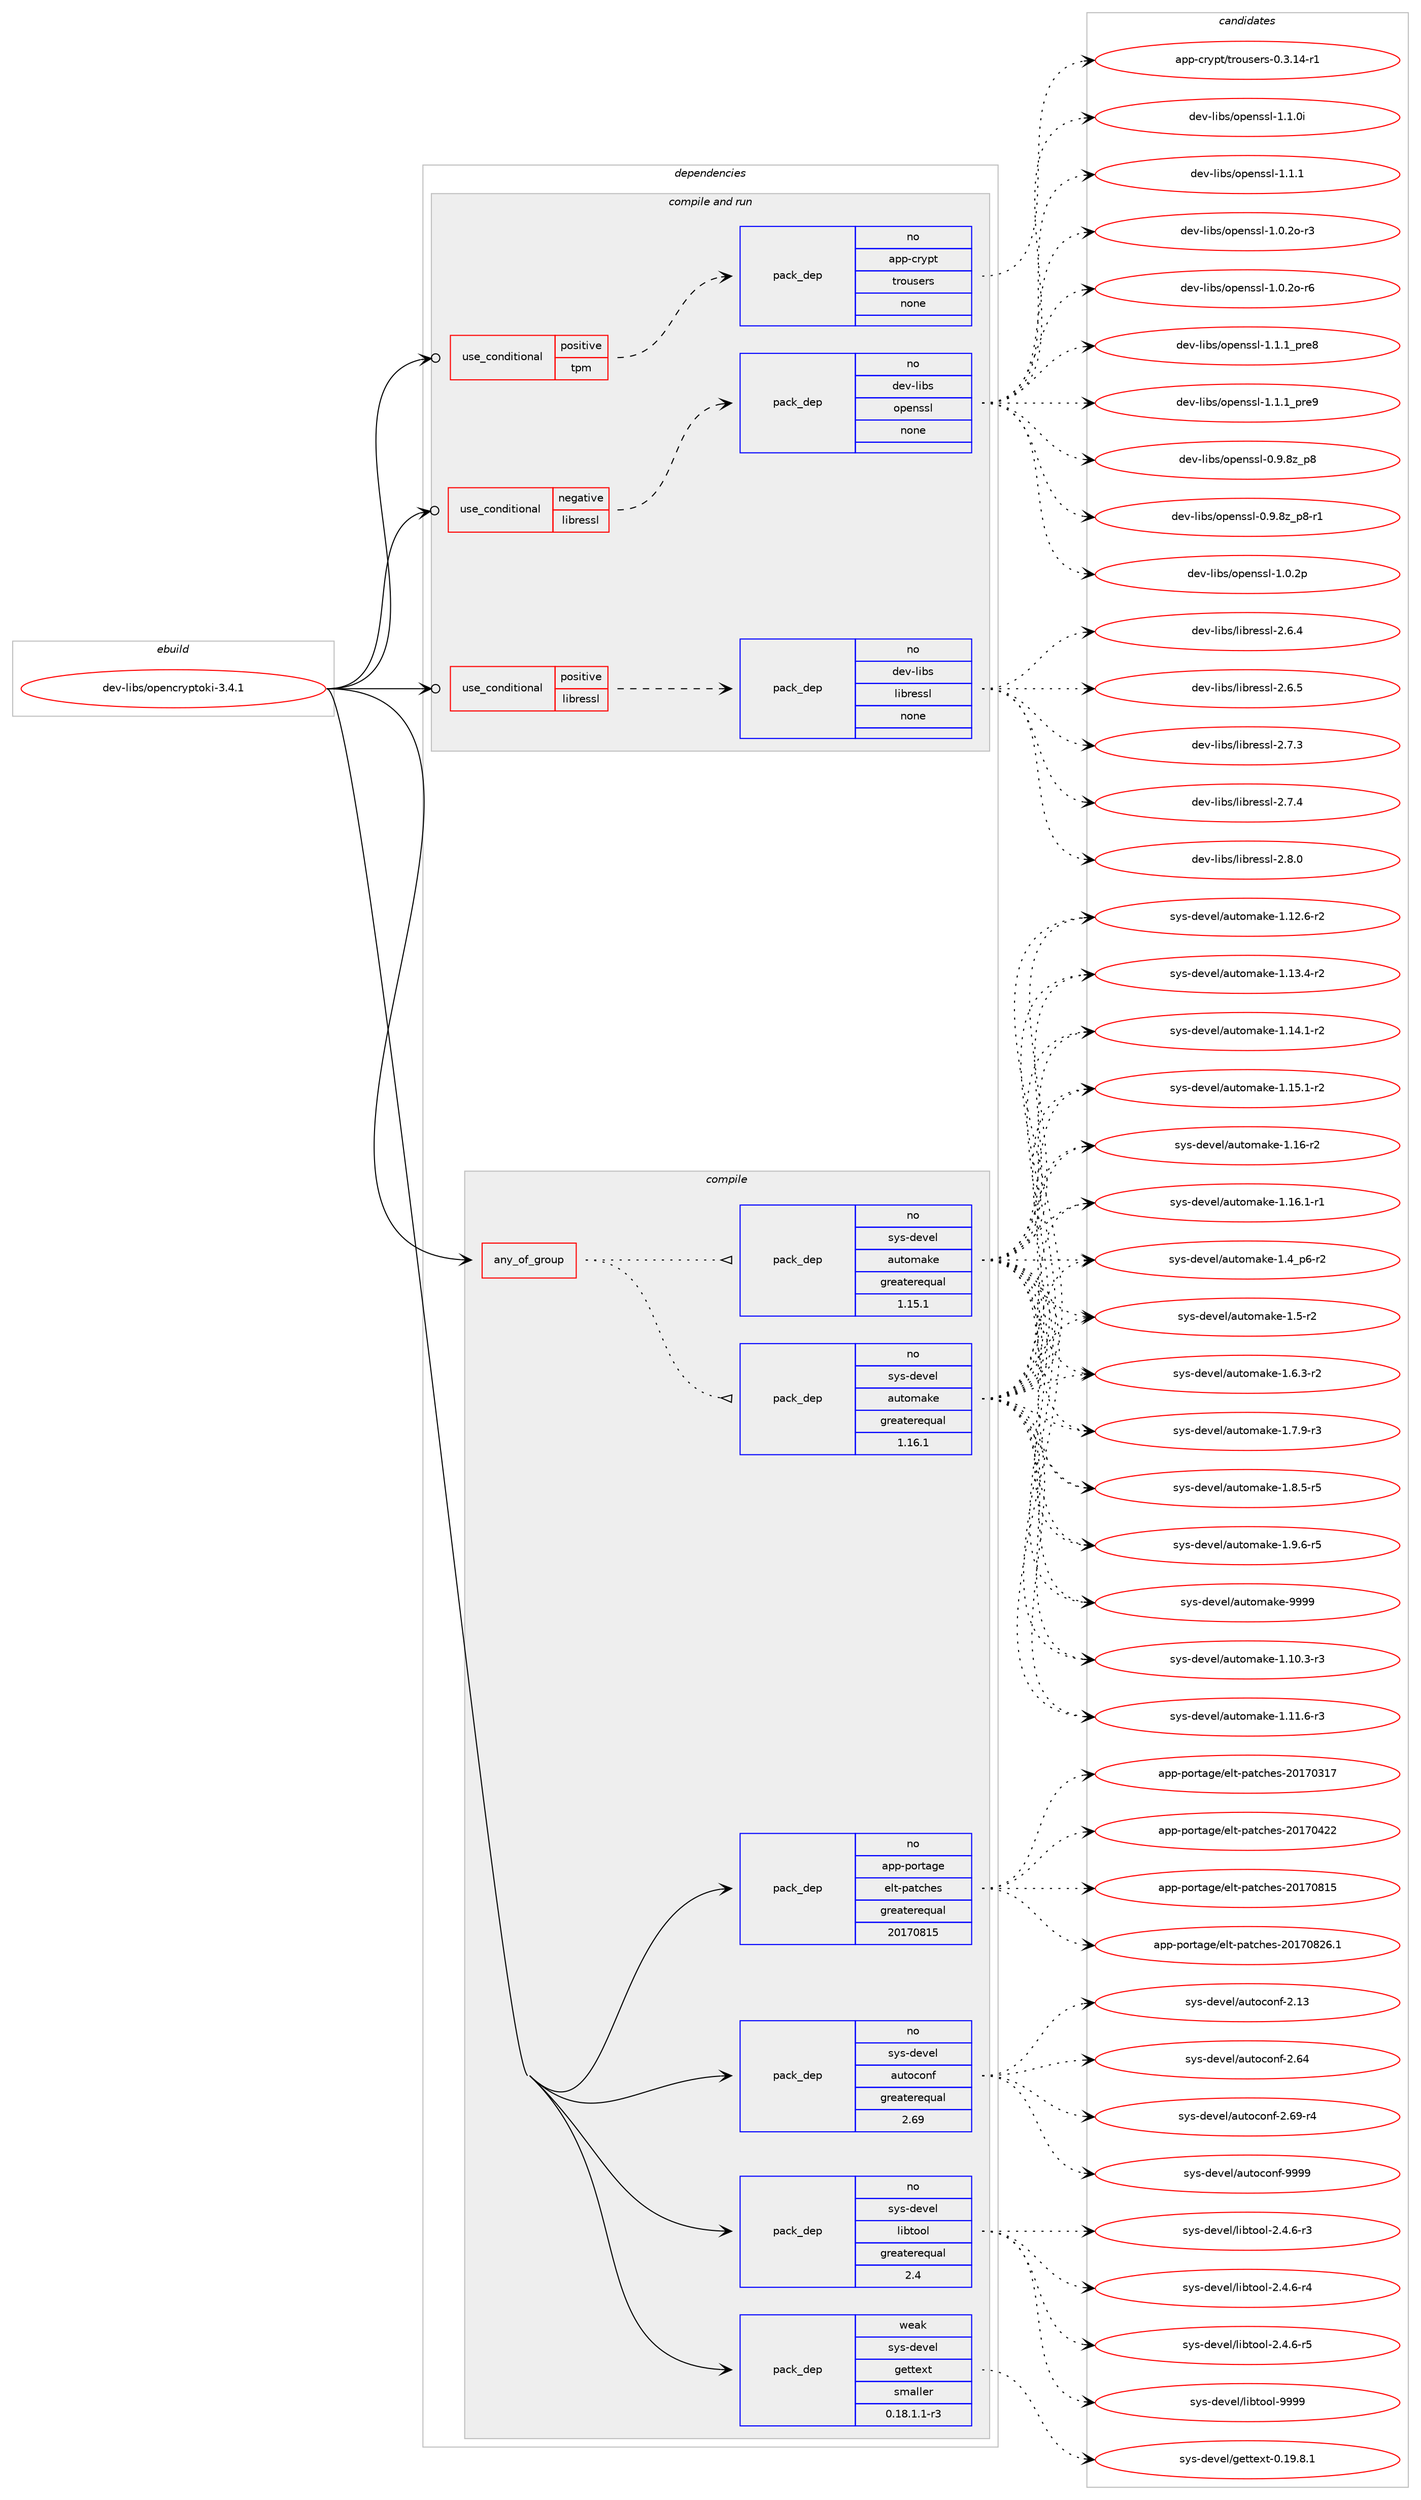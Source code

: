 digraph prolog {

# *************
# Graph options
# *************

newrank=true;
concentrate=true;
compound=true;
graph [rankdir=LR,fontname=Helvetica,fontsize=10,ranksep=1.5];#, ranksep=2.5, nodesep=0.2];
edge  [arrowhead=vee];
node  [fontname=Helvetica,fontsize=10];

# **********
# The ebuild
# **********

subgraph cluster_leftcol {
color=gray;
rank=same;
label=<<i>ebuild</i>>;
id [label="dev-libs/opencryptoki-3.4.1", color=red, width=4, href="../dev-libs/opencryptoki-3.4.1.svg"];
}

# ****************
# The dependencies
# ****************

subgraph cluster_midcol {
color=gray;
label=<<i>dependencies</i>>;
subgraph cluster_compile {
fillcolor="#eeeeee";
style=filled;
label=<<i>compile</i>>;
subgraph any114 {
dependency4992 [label=<<TABLE BORDER="0" CELLBORDER="1" CELLSPACING="0" CELLPADDING="4"><TR><TD CELLPADDING="10">any_of_group</TD></TR></TABLE>>, shape=none, color=red];subgraph pack3394 {
dependency4993 [label=<<TABLE BORDER="0" CELLBORDER="1" CELLSPACING="0" CELLPADDING="4" WIDTH="220"><TR><TD ROWSPAN="6" CELLPADDING="30">pack_dep</TD></TR><TR><TD WIDTH="110">no</TD></TR><TR><TD>sys-devel</TD></TR><TR><TD>automake</TD></TR><TR><TD>greaterequal</TD></TR><TR><TD>1.16.1</TD></TR></TABLE>>, shape=none, color=blue];
}
dependency4992:e -> dependency4993:w [weight=20,style="dotted",arrowhead="oinv"];
subgraph pack3395 {
dependency4994 [label=<<TABLE BORDER="0" CELLBORDER="1" CELLSPACING="0" CELLPADDING="4" WIDTH="220"><TR><TD ROWSPAN="6" CELLPADDING="30">pack_dep</TD></TR><TR><TD WIDTH="110">no</TD></TR><TR><TD>sys-devel</TD></TR><TR><TD>automake</TD></TR><TR><TD>greaterequal</TD></TR><TR><TD>1.15.1</TD></TR></TABLE>>, shape=none, color=blue];
}
dependency4992:e -> dependency4994:w [weight=20,style="dotted",arrowhead="oinv"];
}
id:e -> dependency4992:w [weight=20,style="solid",arrowhead="vee"];
subgraph pack3396 {
dependency4995 [label=<<TABLE BORDER="0" CELLBORDER="1" CELLSPACING="0" CELLPADDING="4" WIDTH="220"><TR><TD ROWSPAN="6" CELLPADDING="30">pack_dep</TD></TR><TR><TD WIDTH="110">no</TD></TR><TR><TD>app-portage</TD></TR><TR><TD>elt-patches</TD></TR><TR><TD>greaterequal</TD></TR><TR><TD>20170815</TD></TR></TABLE>>, shape=none, color=blue];
}
id:e -> dependency4995:w [weight=20,style="solid",arrowhead="vee"];
subgraph pack3397 {
dependency4996 [label=<<TABLE BORDER="0" CELLBORDER="1" CELLSPACING="0" CELLPADDING="4" WIDTH="220"><TR><TD ROWSPAN="6" CELLPADDING="30">pack_dep</TD></TR><TR><TD WIDTH="110">no</TD></TR><TR><TD>sys-devel</TD></TR><TR><TD>autoconf</TD></TR><TR><TD>greaterequal</TD></TR><TR><TD>2.69</TD></TR></TABLE>>, shape=none, color=blue];
}
id:e -> dependency4996:w [weight=20,style="solid",arrowhead="vee"];
subgraph pack3398 {
dependency4997 [label=<<TABLE BORDER="0" CELLBORDER="1" CELLSPACING="0" CELLPADDING="4" WIDTH="220"><TR><TD ROWSPAN="6" CELLPADDING="30">pack_dep</TD></TR><TR><TD WIDTH="110">no</TD></TR><TR><TD>sys-devel</TD></TR><TR><TD>libtool</TD></TR><TR><TD>greaterequal</TD></TR><TR><TD>2.4</TD></TR></TABLE>>, shape=none, color=blue];
}
id:e -> dependency4997:w [weight=20,style="solid",arrowhead="vee"];
subgraph pack3399 {
dependency4998 [label=<<TABLE BORDER="0" CELLBORDER="1" CELLSPACING="0" CELLPADDING="4" WIDTH="220"><TR><TD ROWSPAN="6" CELLPADDING="30">pack_dep</TD></TR><TR><TD WIDTH="110">weak</TD></TR><TR><TD>sys-devel</TD></TR><TR><TD>gettext</TD></TR><TR><TD>smaller</TD></TR><TR><TD>0.18.1.1-r3</TD></TR></TABLE>>, shape=none, color=blue];
}
id:e -> dependency4998:w [weight=20,style="solid",arrowhead="vee"];
}
subgraph cluster_compileandrun {
fillcolor="#eeeeee";
style=filled;
label=<<i>compile and run</i>>;
subgraph cond1476 {
dependency4999 [label=<<TABLE BORDER="0" CELLBORDER="1" CELLSPACING="0" CELLPADDING="4"><TR><TD ROWSPAN="3" CELLPADDING="10">use_conditional</TD></TR><TR><TD>negative</TD></TR><TR><TD>libressl</TD></TR></TABLE>>, shape=none, color=red];
subgraph pack3400 {
dependency5000 [label=<<TABLE BORDER="0" CELLBORDER="1" CELLSPACING="0" CELLPADDING="4" WIDTH="220"><TR><TD ROWSPAN="6" CELLPADDING="30">pack_dep</TD></TR><TR><TD WIDTH="110">no</TD></TR><TR><TD>dev-libs</TD></TR><TR><TD>openssl</TD></TR><TR><TD>none</TD></TR><TR><TD></TD></TR></TABLE>>, shape=none, color=blue];
}
dependency4999:e -> dependency5000:w [weight=20,style="dashed",arrowhead="vee"];
}
id:e -> dependency4999:w [weight=20,style="solid",arrowhead="odotvee"];
subgraph cond1477 {
dependency5001 [label=<<TABLE BORDER="0" CELLBORDER="1" CELLSPACING="0" CELLPADDING="4"><TR><TD ROWSPAN="3" CELLPADDING="10">use_conditional</TD></TR><TR><TD>positive</TD></TR><TR><TD>libressl</TD></TR></TABLE>>, shape=none, color=red];
subgraph pack3401 {
dependency5002 [label=<<TABLE BORDER="0" CELLBORDER="1" CELLSPACING="0" CELLPADDING="4" WIDTH="220"><TR><TD ROWSPAN="6" CELLPADDING="30">pack_dep</TD></TR><TR><TD WIDTH="110">no</TD></TR><TR><TD>dev-libs</TD></TR><TR><TD>libressl</TD></TR><TR><TD>none</TD></TR><TR><TD></TD></TR></TABLE>>, shape=none, color=blue];
}
dependency5001:e -> dependency5002:w [weight=20,style="dashed",arrowhead="vee"];
}
id:e -> dependency5001:w [weight=20,style="solid",arrowhead="odotvee"];
subgraph cond1478 {
dependency5003 [label=<<TABLE BORDER="0" CELLBORDER="1" CELLSPACING="0" CELLPADDING="4"><TR><TD ROWSPAN="3" CELLPADDING="10">use_conditional</TD></TR><TR><TD>positive</TD></TR><TR><TD>tpm</TD></TR></TABLE>>, shape=none, color=red];
subgraph pack3402 {
dependency5004 [label=<<TABLE BORDER="0" CELLBORDER="1" CELLSPACING="0" CELLPADDING="4" WIDTH="220"><TR><TD ROWSPAN="6" CELLPADDING="30">pack_dep</TD></TR><TR><TD WIDTH="110">no</TD></TR><TR><TD>app-crypt</TD></TR><TR><TD>trousers</TD></TR><TR><TD>none</TD></TR><TR><TD></TD></TR></TABLE>>, shape=none, color=blue];
}
dependency5003:e -> dependency5004:w [weight=20,style="dashed",arrowhead="vee"];
}
id:e -> dependency5003:w [weight=20,style="solid",arrowhead="odotvee"];
}
subgraph cluster_run {
fillcolor="#eeeeee";
style=filled;
label=<<i>run</i>>;
}
}

# **************
# The candidates
# **************

subgraph cluster_choices {
rank=same;
color=gray;
label=<<i>candidates</i>>;

subgraph choice3394 {
color=black;
nodesep=1;
choice11512111545100101118101108479711711611110997107101454946494846514511451 [label="sys-devel/automake-1.10.3-r3", color=red, width=4,href="../sys-devel/automake-1.10.3-r3.svg"];
choice11512111545100101118101108479711711611110997107101454946494946544511451 [label="sys-devel/automake-1.11.6-r3", color=red, width=4,href="../sys-devel/automake-1.11.6-r3.svg"];
choice11512111545100101118101108479711711611110997107101454946495046544511450 [label="sys-devel/automake-1.12.6-r2", color=red, width=4,href="../sys-devel/automake-1.12.6-r2.svg"];
choice11512111545100101118101108479711711611110997107101454946495146524511450 [label="sys-devel/automake-1.13.4-r2", color=red, width=4,href="../sys-devel/automake-1.13.4-r2.svg"];
choice11512111545100101118101108479711711611110997107101454946495246494511450 [label="sys-devel/automake-1.14.1-r2", color=red, width=4,href="../sys-devel/automake-1.14.1-r2.svg"];
choice11512111545100101118101108479711711611110997107101454946495346494511450 [label="sys-devel/automake-1.15.1-r2", color=red, width=4,href="../sys-devel/automake-1.15.1-r2.svg"];
choice1151211154510010111810110847971171161111099710710145494649544511450 [label="sys-devel/automake-1.16-r2", color=red, width=4,href="../sys-devel/automake-1.16-r2.svg"];
choice11512111545100101118101108479711711611110997107101454946495446494511449 [label="sys-devel/automake-1.16.1-r1", color=red, width=4,href="../sys-devel/automake-1.16.1-r1.svg"];
choice115121115451001011181011084797117116111109971071014549465295112544511450 [label="sys-devel/automake-1.4_p6-r2", color=red, width=4,href="../sys-devel/automake-1.4_p6-r2.svg"];
choice11512111545100101118101108479711711611110997107101454946534511450 [label="sys-devel/automake-1.5-r2", color=red, width=4,href="../sys-devel/automake-1.5-r2.svg"];
choice115121115451001011181011084797117116111109971071014549465446514511450 [label="sys-devel/automake-1.6.3-r2", color=red, width=4,href="../sys-devel/automake-1.6.3-r2.svg"];
choice115121115451001011181011084797117116111109971071014549465546574511451 [label="sys-devel/automake-1.7.9-r3", color=red, width=4,href="../sys-devel/automake-1.7.9-r3.svg"];
choice115121115451001011181011084797117116111109971071014549465646534511453 [label="sys-devel/automake-1.8.5-r5", color=red, width=4,href="../sys-devel/automake-1.8.5-r5.svg"];
choice115121115451001011181011084797117116111109971071014549465746544511453 [label="sys-devel/automake-1.9.6-r5", color=red, width=4,href="../sys-devel/automake-1.9.6-r5.svg"];
choice115121115451001011181011084797117116111109971071014557575757 [label="sys-devel/automake-9999", color=red, width=4,href="../sys-devel/automake-9999.svg"];
dependency4993:e -> choice11512111545100101118101108479711711611110997107101454946494846514511451:w [style=dotted,weight="100"];
dependency4993:e -> choice11512111545100101118101108479711711611110997107101454946494946544511451:w [style=dotted,weight="100"];
dependency4993:e -> choice11512111545100101118101108479711711611110997107101454946495046544511450:w [style=dotted,weight="100"];
dependency4993:e -> choice11512111545100101118101108479711711611110997107101454946495146524511450:w [style=dotted,weight="100"];
dependency4993:e -> choice11512111545100101118101108479711711611110997107101454946495246494511450:w [style=dotted,weight="100"];
dependency4993:e -> choice11512111545100101118101108479711711611110997107101454946495346494511450:w [style=dotted,weight="100"];
dependency4993:e -> choice1151211154510010111810110847971171161111099710710145494649544511450:w [style=dotted,weight="100"];
dependency4993:e -> choice11512111545100101118101108479711711611110997107101454946495446494511449:w [style=dotted,weight="100"];
dependency4993:e -> choice115121115451001011181011084797117116111109971071014549465295112544511450:w [style=dotted,weight="100"];
dependency4993:e -> choice11512111545100101118101108479711711611110997107101454946534511450:w [style=dotted,weight="100"];
dependency4993:e -> choice115121115451001011181011084797117116111109971071014549465446514511450:w [style=dotted,weight="100"];
dependency4993:e -> choice115121115451001011181011084797117116111109971071014549465546574511451:w [style=dotted,weight="100"];
dependency4993:e -> choice115121115451001011181011084797117116111109971071014549465646534511453:w [style=dotted,weight="100"];
dependency4993:e -> choice115121115451001011181011084797117116111109971071014549465746544511453:w [style=dotted,weight="100"];
dependency4993:e -> choice115121115451001011181011084797117116111109971071014557575757:w [style=dotted,weight="100"];
}
subgraph choice3395 {
color=black;
nodesep=1;
choice11512111545100101118101108479711711611110997107101454946494846514511451 [label="sys-devel/automake-1.10.3-r3", color=red, width=4,href="../sys-devel/automake-1.10.3-r3.svg"];
choice11512111545100101118101108479711711611110997107101454946494946544511451 [label="sys-devel/automake-1.11.6-r3", color=red, width=4,href="../sys-devel/automake-1.11.6-r3.svg"];
choice11512111545100101118101108479711711611110997107101454946495046544511450 [label="sys-devel/automake-1.12.6-r2", color=red, width=4,href="../sys-devel/automake-1.12.6-r2.svg"];
choice11512111545100101118101108479711711611110997107101454946495146524511450 [label="sys-devel/automake-1.13.4-r2", color=red, width=4,href="../sys-devel/automake-1.13.4-r2.svg"];
choice11512111545100101118101108479711711611110997107101454946495246494511450 [label="sys-devel/automake-1.14.1-r2", color=red, width=4,href="../sys-devel/automake-1.14.1-r2.svg"];
choice11512111545100101118101108479711711611110997107101454946495346494511450 [label="sys-devel/automake-1.15.1-r2", color=red, width=4,href="../sys-devel/automake-1.15.1-r2.svg"];
choice1151211154510010111810110847971171161111099710710145494649544511450 [label="sys-devel/automake-1.16-r2", color=red, width=4,href="../sys-devel/automake-1.16-r2.svg"];
choice11512111545100101118101108479711711611110997107101454946495446494511449 [label="sys-devel/automake-1.16.1-r1", color=red, width=4,href="../sys-devel/automake-1.16.1-r1.svg"];
choice115121115451001011181011084797117116111109971071014549465295112544511450 [label="sys-devel/automake-1.4_p6-r2", color=red, width=4,href="../sys-devel/automake-1.4_p6-r2.svg"];
choice11512111545100101118101108479711711611110997107101454946534511450 [label="sys-devel/automake-1.5-r2", color=red, width=4,href="../sys-devel/automake-1.5-r2.svg"];
choice115121115451001011181011084797117116111109971071014549465446514511450 [label="sys-devel/automake-1.6.3-r2", color=red, width=4,href="../sys-devel/automake-1.6.3-r2.svg"];
choice115121115451001011181011084797117116111109971071014549465546574511451 [label="sys-devel/automake-1.7.9-r3", color=red, width=4,href="../sys-devel/automake-1.7.9-r3.svg"];
choice115121115451001011181011084797117116111109971071014549465646534511453 [label="sys-devel/automake-1.8.5-r5", color=red, width=4,href="../sys-devel/automake-1.8.5-r5.svg"];
choice115121115451001011181011084797117116111109971071014549465746544511453 [label="sys-devel/automake-1.9.6-r5", color=red, width=4,href="../sys-devel/automake-1.9.6-r5.svg"];
choice115121115451001011181011084797117116111109971071014557575757 [label="sys-devel/automake-9999", color=red, width=4,href="../sys-devel/automake-9999.svg"];
dependency4994:e -> choice11512111545100101118101108479711711611110997107101454946494846514511451:w [style=dotted,weight="100"];
dependency4994:e -> choice11512111545100101118101108479711711611110997107101454946494946544511451:w [style=dotted,weight="100"];
dependency4994:e -> choice11512111545100101118101108479711711611110997107101454946495046544511450:w [style=dotted,weight="100"];
dependency4994:e -> choice11512111545100101118101108479711711611110997107101454946495146524511450:w [style=dotted,weight="100"];
dependency4994:e -> choice11512111545100101118101108479711711611110997107101454946495246494511450:w [style=dotted,weight="100"];
dependency4994:e -> choice11512111545100101118101108479711711611110997107101454946495346494511450:w [style=dotted,weight="100"];
dependency4994:e -> choice1151211154510010111810110847971171161111099710710145494649544511450:w [style=dotted,weight="100"];
dependency4994:e -> choice11512111545100101118101108479711711611110997107101454946495446494511449:w [style=dotted,weight="100"];
dependency4994:e -> choice115121115451001011181011084797117116111109971071014549465295112544511450:w [style=dotted,weight="100"];
dependency4994:e -> choice11512111545100101118101108479711711611110997107101454946534511450:w [style=dotted,weight="100"];
dependency4994:e -> choice115121115451001011181011084797117116111109971071014549465446514511450:w [style=dotted,weight="100"];
dependency4994:e -> choice115121115451001011181011084797117116111109971071014549465546574511451:w [style=dotted,weight="100"];
dependency4994:e -> choice115121115451001011181011084797117116111109971071014549465646534511453:w [style=dotted,weight="100"];
dependency4994:e -> choice115121115451001011181011084797117116111109971071014549465746544511453:w [style=dotted,weight="100"];
dependency4994:e -> choice115121115451001011181011084797117116111109971071014557575757:w [style=dotted,weight="100"];
}
subgraph choice3396 {
color=black;
nodesep=1;
choice97112112451121111141169710310147101108116451129711699104101115455048495548514955 [label="app-portage/elt-patches-20170317", color=red, width=4,href="../app-portage/elt-patches-20170317.svg"];
choice97112112451121111141169710310147101108116451129711699104101115455048495548525050 [label="app-portage/elt-patches-20170422", color=red, width=4,href="../app-portage/elt-patches-20170422.svg"];
choice97112112451121111141169710310147101108116451129711699104101115455048495548564953 [label="app-portage/elt-patches-20170815", color=red, width=4,href="../app-portage/elt-patches-20170815.svg"];
choice971121124511211111411697103101471011081164511297116991041011154550484955485650544649 [label="app-portage/elt-patches-20170826.1", color=red, width=4,href="../app-portage/elt-patches-20170826.1.svg"];
dependency4995:e -> choice97112112451121111141169710310147101108116451129711699104101115455048495548514955:w [style=dotted,weight="100"];
dependency4995:e -> choice97112112451121111141169710310147101108116451129711699104101115455048495548525050:w [style=dotted,weight="100"];
dependency4995:e -> choice97112112451121111141169710310147101108116451129711699104101115455048495548564953:w [style=dotted,weight="100"];
dependency4995:e -> choice971121124511211111411697103101471011081164511297116991041011154550484955485650544649:w [style=dotted,weight="100"];
}
subgraph choice3397 {
color=black;
nodesep=1;
choice115121115451001011181011084797117116111991111101024550464951 [label="sys-devel/autoconf-2.13", color=red, width=4,href="../sys-devel/autoconf-2.13.svg"];
choice115121115451001011181011084797117116111991111101024550465452 [label="sys-devel/autoconf-2.64", color=red, width=4,href="../sys-devel/autoconf-2.64.svg"];
choice1151211154510010111810110847971171161119911111010245504654574511452 [label="sys-devel/autoconf-2.69-r4", color=red, width=4,href="../sys-devel/autoconf-2.69-r4.svg"];
choice115121115451001011181011084797117116111991111101024557575757 [label="sys-devel/autoconf-9999", color=red, width=4,href="../sys-devel/autoconf-9999.svg"];
dependency4996:e -> choice115121115451001011181011084797117116111991111101024550464951:w [style=dotted,weight="100"];
dependency4996:e -> choice115121115451001011181011084797117116111991111101024550465452:w [style=dotted,weight="100"];
dependency4996:e -> choice1151211154510010111810110847971171161119911111010245504654574511452:w [style=dotted,weight="100"];
dependency4996:e -> choice115121115451001011181011084797117116111991111101024557575757:w [style=dotted,weight="100"];
}
subgraph choice3398 {
color=black;
nodesep=1;
choice1151211154510010111810110847108105981161111111084550465246544511451 [label="sys-devel/libtool-2.4.6-r3", color=red, width=4,href="../sys-devel/libtool-2.4.6-r3.svg"];
choice1151211154510010111810110847108105981161111111084550465246544511452 [label="sys-devel/libtool-2.4.6-r4", color=red, width=4,href="../sys-devel/libtool-2.4.6-r4.svg"];
choice1151211154510010111810110847108105981161111111084550465246544511453 [label="sys-devel/libtool-2.4.6-r5", color=red, width=4,href="../sys-devel/libtool-2.4.6-r5.svg"];
choice1151211154510010111810110847108105981161111111084557575757 [label="sys-devel/libtool-9999", color=red, width=4,href="../sys-devel/libtool-9999.svg"];
dependency4997:e -> choice1151211154510010111810110847108105981161111111084550465246544511451:w [style=dotted,weight="100"];
dependency4997:e -> choice1151211154510010111810110847108105981161111111084550465246544511452:w [style=dotted,weight="100"];
dependency4997:e -> choice1151211154510010111810110847108105981161111111084550465246544511453:w [style=dotted,weight="100"];
dependency4997:e -> choice1151211154510010111810110847108105981161111111084557575757:w [style=dotted,weight="100"];
}
subgraph choice3399 {
color=black;
nodesep=1;
choice1151211154510010111810110847103101116116101120116454846495746564649 [label="sys-devel/gettext-0.19.8.1", color=red, width=4,href="../sys-devel/gettext-0.19.8.1.svg"];
dependency4998:e -> choice1151211154510010111810110847103101116116101120116454846495746564649:w [style=dotted,weight="100"];
}
subgraph choice3400 {
color=black;
nodesep=1;
choice1001011184510810598115471111121011101151151084549464846501114511451 [label="dev-libs/openssl-1.0.2o-r3", color=red, width=4,href="../dev-libs/openssl-1.0.2o-r3.svg"];
choice1001011184510810598115471111121011101151151084549464846501114511454 [label="dev-libs/openssl-1.0.2o-r6", color=red, width=4,href="../dev-libs/openssl-1.0.2o-r6.svg"];
choice1001011184510810598115471111121011101151151084549464946499511211410156 [label="dev-libs/openssl-1.1.1_pre8", color=red, width=4,href="../dev-libs/openssl-1.1.1_pre8.svg"];
choice1001011184510810598115471111121011101151151084549464946499511211410157 [label="dev-libs/openssl-1.1.1_pre9", color=red, width=4,href="../dev-libs/openssl-1.1.1_pre9.svg"];
choice1001011184510810598115471111121011101151151084548465746561229511256 [label="dev-libs/openssl-0.9.8z_p8", color=red, width=4,href="../dev-libs/openssl-0.9.8z_p8.svg"];
choice10010111845108105981154711111210111011511510845484657465612295112564511449 [label="dev-libs/openssl-0.9.8z_p8-r1", color=red, width=4,href="../dev-libs/openssl-0.9.8z_p8-r1.svg"];
choice100101118451081059811547111112101110115115108454946484650112 [label="dev-libs/openssl-1.0.2p", color=red, width=4,href="../dev-libs/openssl-1.0.2p.svg"];
choice100101118451081059811547111112101110115115108454946494648105 [label="dev-libs/openssl-1.1.0i", color=red, width=4,href="../dev-libs/openssl-1.1.0i.svg"];
choice100101118451081059811547111112101110115115108454946494649 [label="dev-libs/openssl-1.1.1", color=red, width=4,href="../dev-libs/openssl-1.1.1.svg"];
dependency5000:e -> choice1001011184510810598115471111121011101151151084549464846501114511451:w [style=dotted,weight="100"];
dependency5000:e -> choice1001011184510810598115471111121011101151151084549464846501114511454:w [style=dotted,weight="100"];
dependency5000:e -> choice1001011184510810598115471111121011101151151084549464946499511211410156:w [style=dotted,weight="100"];
dependency5000:e -> choice1001011184510810598115471111121011101151151084549464946499511211410157:w [style=dotted,weight="100"];
dependency5000:e -> choice1001011184510810598115471111121011101151151084548465746561229511256:w [style=dotted,weight="100"];
dependency5000:e -> choice10010111845108105981154711111210111011511510845484657465612295112564511449:w [style=dotted,weight="100"];
dependency5000:e -> choice100101118451081059811547111112101110115115108454946484650112:w [style=dotted,weight="100"];
dependency5000:e -> choice100101118451081059811547111112101110115115108454946494648105:w [style=dotted,weight="100"];
dependency5000:e -> choice100101118451081059811547111112101110115115108454946494649:w [style=dotted,weight="100"];
}
subgraph choice3401 {
color=black;
nodesep=1;
choice10010111845108105981154710810598114101115115108455046544652 [label="dev-libs/libressl-2.6.4", color=red, width=4,href="../dev-libs/libressl-2.6.4.svg"];
choice10010111845108105981154710810598114101115115108455046544653 [label="dev-libs/libressl-2.6.5", color=red, width=4,href="../dev-libs/libressl-2.6.5.svg"];
choice10010111845108105981154710810598114101115115108455046554651 [label="dev-libs/libressl-2.7.3", color=red, width=4,href="../dev-libs/libressl-2.7.3.svg"];
choice10010111845108105981154710810598114101115115108455046554652 [label="dev-libs/libressl-2.7.4", color=red, width=4,href="../dev-libs/libressl-2.7.4.svg"];
choice10010111845108105981154710810598114101115115108455046564648 [label="dev-libs/libressl-2.8.0", color=red, width=4,href="../dev-libs/libressl-2.8.0.svg"];
dependency5002:e -> choice10010111845108105981154710810598114101115115108455046544652:w [style=dotted,weight="100"];
dependency5002:e -> choice10010111845108105981154710810598114101115115108455046544653:w [style=dotted,weight="100"];
dependency5002:e -> choice10010111845108105981154710810598114101115115108455046554651:w [style=dotted,weight="100"];
dependency5002:e -> choice10010111845108105981154710810598114101115115108455046554652:w [style=dotted,weight="100"];
dependency5002:e -> choice10010111845108105981154710810598114101115115108455046564648:w [style=dotted,weight="100"];
}
subgraph choice3402 {
color=black;
nodesep=1;
choice97112112459911412111211647116114111117115101114115454846514649524511449 [label="app-crypt/trousers-0.3.14-r1", color=red, width=4,href="../app-crypt/trousers-0.3.14-r1.svg"];
dependency5004:e -> choice97112112459911412111211647116114111117115101114115454846514649524511449:w [style=dotted,weight="100"];
}
}

}
